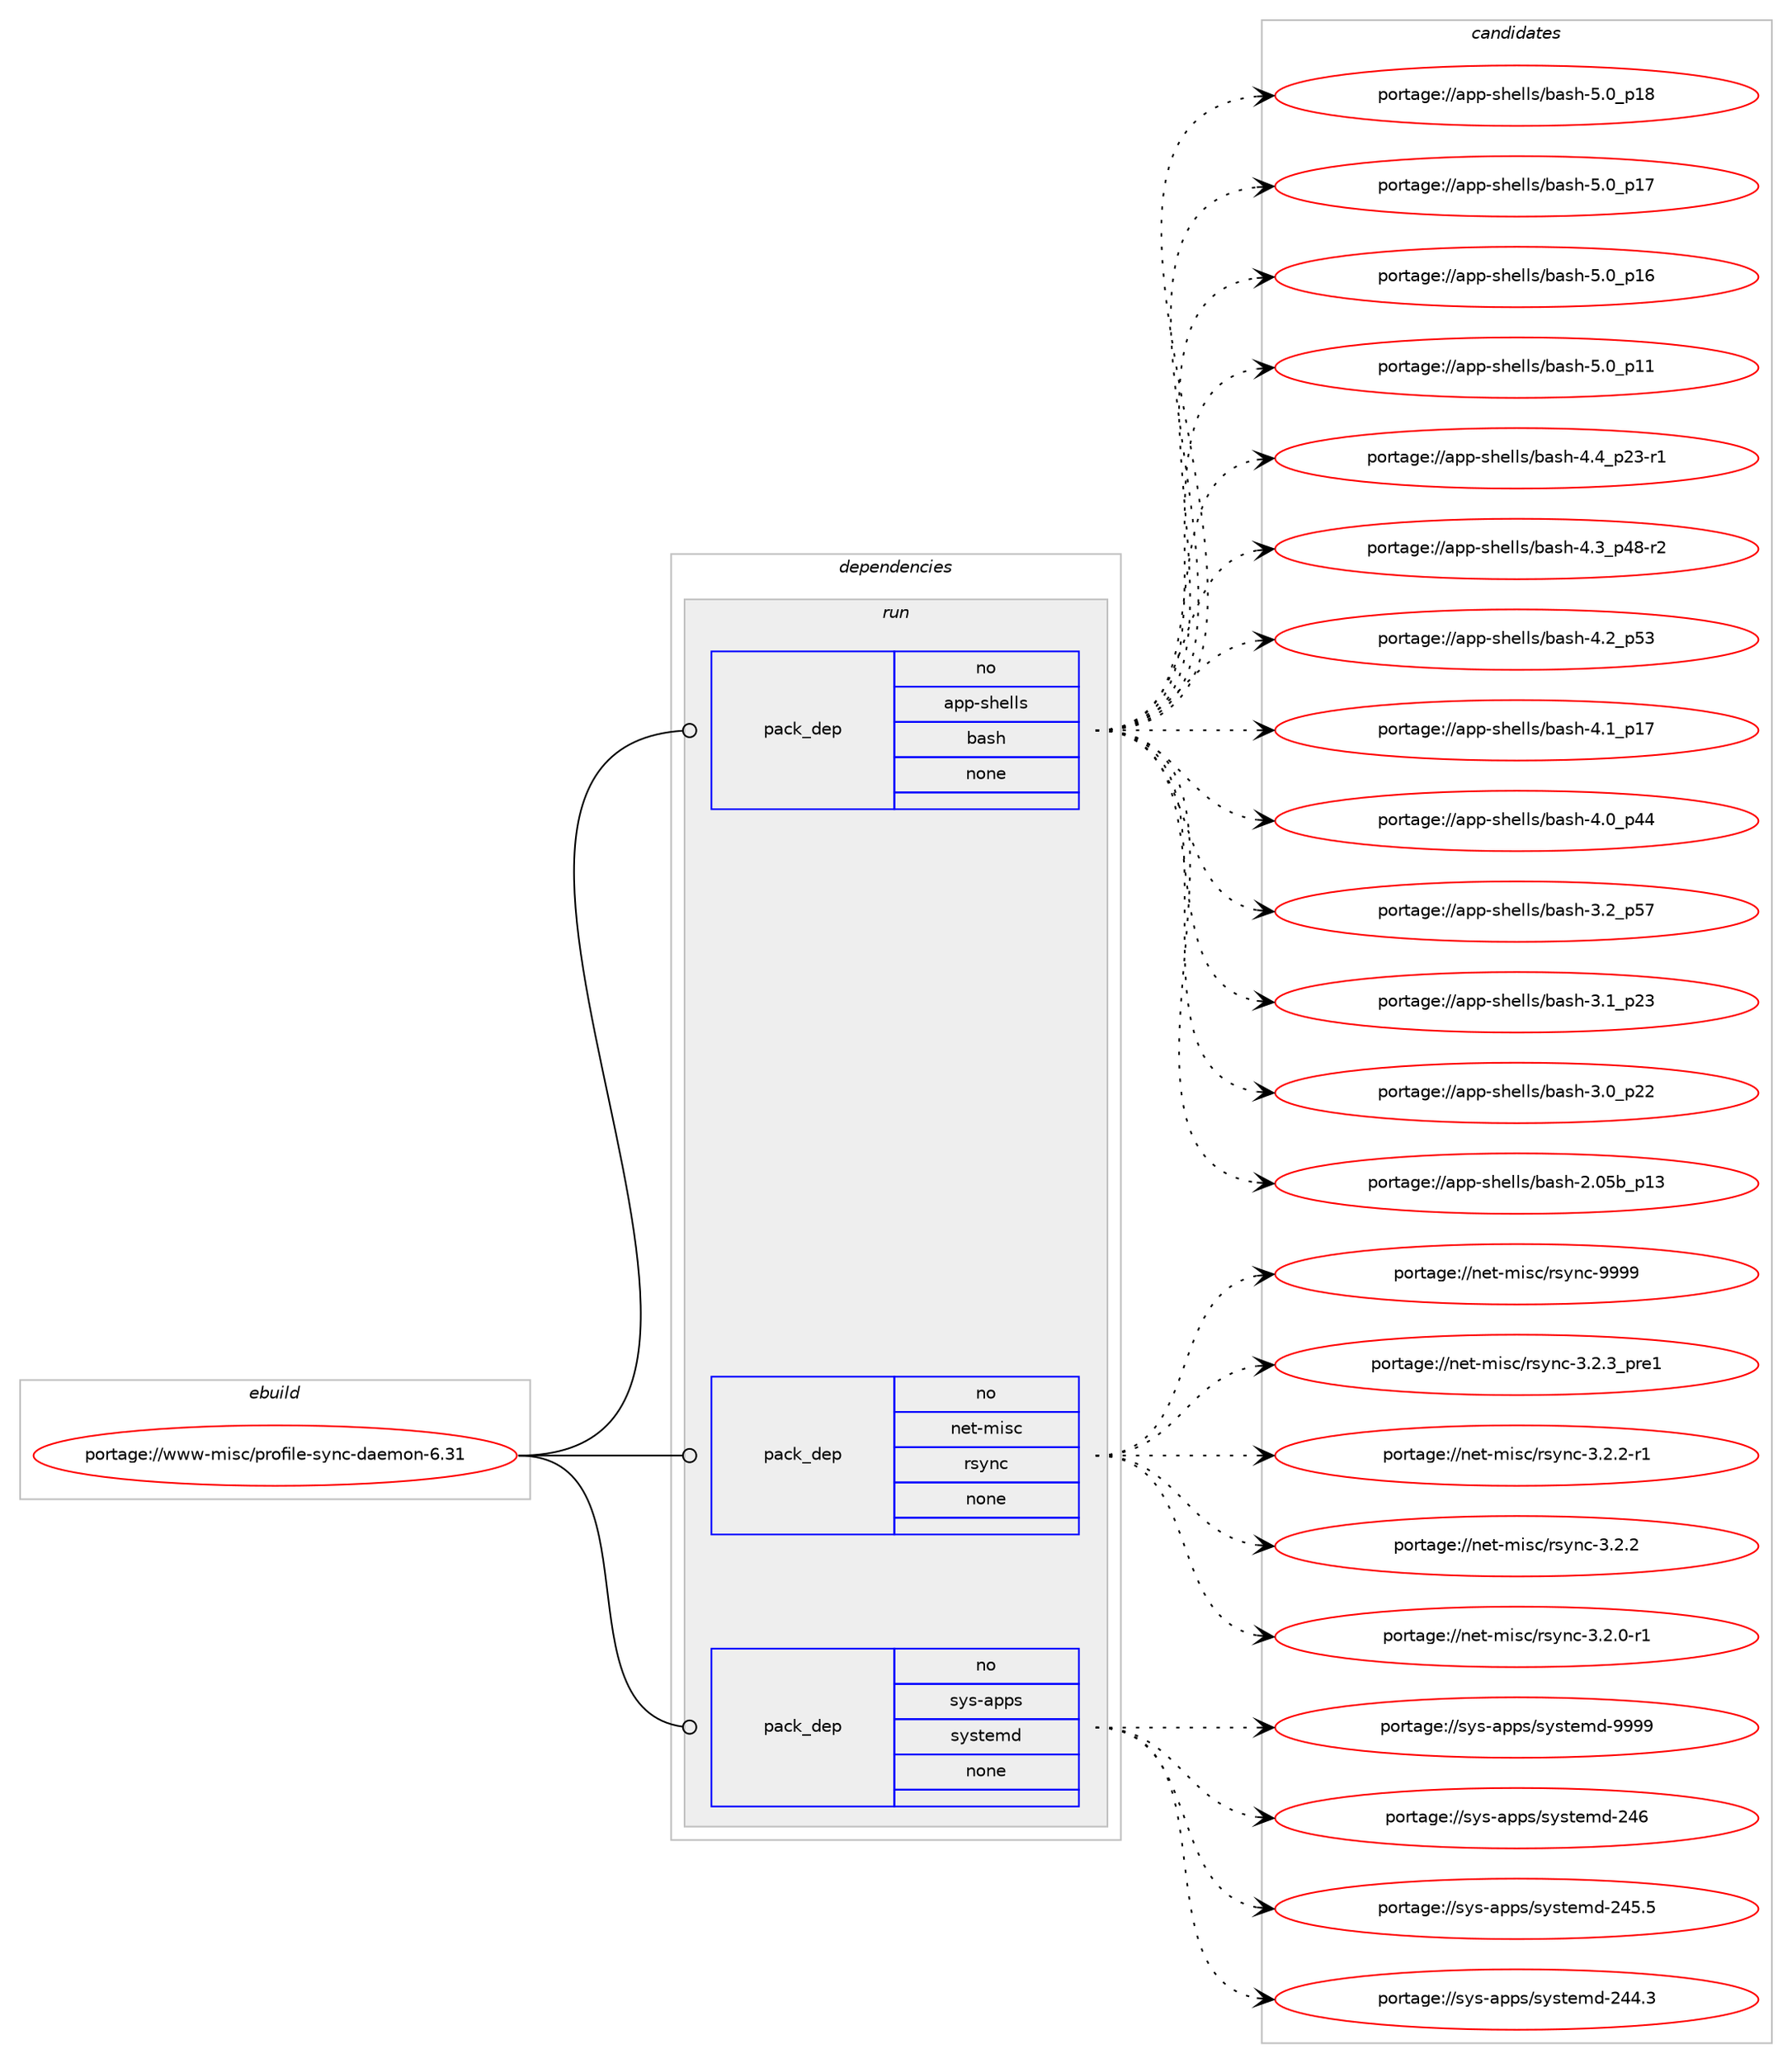 digraph prolog {

# *************
# Graph options
# *************

newrank=true;
concentrate=true;
compound=true;
graph [rankdir=LR,fontname=Helvetica,fontsize=10,ranksep=1.5];#, ranksep=2.5, nodesep=0.2];
edge  [arrowhead=vee];
node  [fontname=Helvetica,fontsize=10];

# **********
# The ebuild
# **********

subgraph cluster_leftcol {
color=gray;
rank=same;
label=<<i>ebuild</i>>;
id [label="portage://www-misc/profile-sync-daemon-6.31", color=red, width=4, href="../www-misc/profile-sync-daemon-6.31.svg"];
}

# ****************
# The dependencies
# ****************

subgraph cluster_midcol {
color=gray;
label=<<i>dependencies</i>>;
subgraph cluster_compile {
fillcolor="#eeeeee";
style=filled;
label=<<i>compile</i>>;
}
subgraph cluster_compileandrun {
fillcolor="#eeeeee";
style=filled;
label=<<i>compile and run</i>>;
}
subgraph cluster_run {
fillcolor="#eeeeee";
style=filled;
label=<<i>run</i>>;
subgraph pack1501 {
dependency1687 [label=<<TABLE BORDER="0" CELLBORDER="1" CELLSPACING="0" CELLPADDING="4" WIDTH="220"><TR><TD ROWSPAN="6" CELLPADDING="30">pack_dep</TD></TR><TR><TD WIDTH="110">no</TD></TR><TR><TD>app-shells</TD></TR><TR><TD>bash</TD></TR><TR><TD>none</TD></TR><TR><TD></TD></TR></TABLE>>, shape=none, color=blue];
}
id:e -> dependency1687:w [weight=20,style="solid",arrowhead="odot"];
subgraph pack1502 {
dependency1688 [label=<<TABLE BORDER="0" CELLBORDER="1" CELLSPACING="0" CELLPADDING="4" WIDTH="220"><TR><TD ROWSPAN="6" CELLPADDING="30">pack_dep</TD></TR><TR><TD WIDTH="110">no</TD></TR><TR><TD>net-misc</TD></TR><TR><TD>rsync</TD></TR><TR><TD>none</TD></TR><TR><TD></TD></TR></TABLE>>, shape=none, color=blue];
}
id:e -> dependency1688:w [weight=20,style="solid",arrowhead="odot"];
subgraph pack1503 {
dependency1689 [label=<<TABLE BORDER="0" CELLBORDER="1" CELLSPACING="0" CELLPADDING="4" WIDTH="220"><TR><TD ROWSPAN="6" CELLPADDING="30">pack_dep</TD></TR><TR><TD WIDTH="110">no</TD></TR><TR><TD>sys-apps</TD></TR><TR><TD>systemd</TD></TR><TR><TD>none</TD></TR><TR><TD></TD></TR></TABLE>>, shape=none, color=blue];
}
id:e -> dependency1689:w [weight=20,style="solid",arrowhead="odot"];
}
}

# **************
# The candidates
# **************

subgraph cluster_choices {
rank=same;
color=gray;
label=<<i>candidates</i>>;

subgraph choice1501 {
color=black;
nodesep=1;
choice971121124511510410110810811547989711510445534648951124956 [label="portage://app-shells/bash-5.0_p18", color=red, width=4,href="../app-shells/bash-5.0_p18.svg"];
choice971121124511510410110810811547989711510445534648951124955 [label="portage://app-shells/bash-5.0_p17", color=red, width=4,href="../app-shells/bash-5.0_p17.svg"];
choice971121124511510410110810811547989711510445534648951124954 [label="portage://app-shells/bash-5.0_p16", color=red, width=4,href="../app-shells/bash-5.0_p16.svg"];
choice971121124511510410110810811547989711510445534648951124949 [label="portage://app-shells/bash-5.0_p11", color=red, width=4,href="../app-shells/bash-5.0_p11.svg"];
choice9711211245115104101108108115479897115104455246529511250514511449 [label="portage://app-shells/bash-4.4_p23-r1", color=red, width=4,href="../app-shells/bash-4.4_p23-r1.svg"];
choice9711211245115104101108108115479897115104455246519511252564511450 [label="portage://app-shells/bash-4.3_p48-r2", color=red, width=4,href="../app-shells/bash-4.3_p48-r2.svg"];
choice971121124511510410110810811547989711510445524650951125351 [label="portage://app-shells/bash-4.2_p53", color=red, width=4,href="../app-shells/bash-4.2_p53.svg"];
choice971121124511510410110810811547989711510445524649951124955 [label="portage://app-shells/bash-4.1_p17", color=red, width=4,href="../app-shells/bash-4.1_p17.svg"];
choice971121124511510410110810811547989711510445524648951125252 [label="portage://app-shells/bash-4.0_p44", color=red, width=4,href="../app-shells/bash-4.0_p44.svg"];
choice971121124511510410110810811547989711510445514650951125355 [label="portage://app-shells/bash-3.2_p57", color=red, width=4,href="../app-shells/bash-3.2_p57.svg"];
choice971121124511510410110810811547989711510445514649951125051 [label="portage://app-shells/bash-3.1_p23", color=red, width=4,href="../app-shells/bash-3.1_p23.svg"];
choice971121124511510410110810811547989711510445514648951125050 [label="portage://app-shells/bash-3.0_p22", color=red, width=4,href="../app-shells/bash-3.0_p22.svg"];
choice9711211245115104101108108115479897115104455046485398951124951 [label="portage://app-shells/bash-2.05b_p13", color=red, width=4,href="../app-shells/bash-2.05b_p13.svg"];
dependency1687:e -> choice971121124511510410110810811547989711510445534648951124956:w [style=dotted,weight="100"];
dependency1687:e -> choice971121124511510410110810811547989711510445534648951124955:w [style=dotted,weight="100"];
dependency1687:e -> choice971121124511510410110810811547989711510445534648951124954:w [style=dotted,weight="100"];
dependency1687:e -> choice971121124511510410110810811547989711510445534648951124949:w [style=dotted,weight="100"];
dependency1687:e -> choice9711211245115104101108108115479897115104455246529511250514511449:w [style=dotted,weight="100"];
dependency1687:e -> choice9711211245115104101108108115479897115104455246519511252564511450:w [style=dotted,weight="100"];
dependency1687:e -> choice971121124511510410110810811547989711510445524650951125351:w [style=dotted,weight="100"];
dependency1687:e -> choice971121124511510410110810811547989711510445524649951124955:w [style=dotted,weight="100"];
dependency1687:e -> choice971121124511510410110810811547989711510445524648951125252:w [style=dotted,weight="100"];
dependency1687:e -> choice971121124511510410110810811547989711510445514650951125355:w [style=dotted,weight="100"];
dependency1687:e -> choice971121124511510410110810811547989711510445514649951125051:w [style=dotted,weight="100"];
dependency1687:e -> choice971121124511510410110810811547989711510445514648951125050:w [style=dotted,weight="100"];
dependency1687:e -> choice9711211245115104101108108115479897115104455046485398951124951:w [style=dotted,weight="100"];
}
subgraph choice1502 {
color=black;
nodesep=1;
choice110101116451091051159947114115121110994557575757 [label="portage://net-misc/rsync-9999", color=red, width=4,href="../net-misc/rsync-9999.svg"];
choice110101116451091051159947114115121110994551465046519511211410149 [label="portage://net-misc/rsync-3.2.3_pre1", color=red, width=4,href="../net-misc/rsync-3.2.3_pre1.svg"];
choice110101116451091051159947114115121110994551465046504511449 [label="portage://net-misc/rsync-3.2.2-r1", color=red, width=4,href="../net-misc/rsync-3.2.2-r1.svg"];
choice11010111645109105115994711411512111099455146504650 [label="portage://net-misc/rsync-3.2.2", color=red, width=4,href="../net-misc/rsync-3.2.2.svg"];
choice110101116451091051159947114115121110994551465046484511449 [label="portage://net-misc/rsync-3.2.0-r1", color=red, width=4,href="../net-misc/rsync-3.2.0-r1.svg"];
dependency1688:e -> choice110101116451091051159947114115121110994557575757:w [style=dotted,weight="100"];
dependency1688:e -> choice110101116451091051159947114115121110994551465046519511211410149:w [style=dotted,weight="100"];
dependency1688:e -> choice110101116451091051159947114115121110994551465046504511449:w [style=dotted,weight="100"];
dependency1688:e -> choice11010111645109105115994711411512111099455146504650:w [style=dotted,weight="100"];
dependency1688:e -> choice110101116451091051159947114115121110994551465046484511449:w [style=dotted,weight="100"];
}
subgraph choice1503 {
color=black;
nodesep=1;
choice1151211154597112112115471151211151161011091004557575757 [label="portage://sys-apps/systemd-9999", color=red, width=4,href="../sys-apps/systemd-9999.svg"];
choice11512111545971121121154711512111511610110910045505254 [label="portage://sys-apps/systemd-246", color=red, width=4,href="../sys-apps/systemd-246.svg"];
choice115121115459711211211547115121115116101109100455052534653 [label="portage://sys-apps/systemd-245.5", color=red, width=4,href="../sys-apps/systemd-245.5.svg"];
choice115121115459711211211547115121115116101109100455052524651 [label="portage://sys-apps/systemd-244.3", color=red, width=4,href="../sys-apps/systemd-244.3.svg"];
dependency1689:e -> choice1151211154597112112115471151211151161011091004557575757:w [style=dotted,weight="100"];
dependency1689:e -> choice11512111545971121121154711512111511610110910045505254:w [style=dotted,weight="100"];
dependency1689:e -> choice115121115459711211211547115121115116101109100455052534653:w [style=dotted,weight="100"];
dependency1689:e -> choice115121115459711211211547115121115116101109100455052524651:w [style=dotted,weight="100"];
}
}

}
